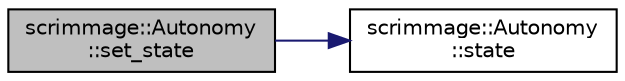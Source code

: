 digraph "scrimmage::Autonomy::set_state"
{
 // LATEX_PDF_SIZE
  edge [fontname="Helvetica",fontsize="10",labelfontname="Helvetica",labelfontsize="10"];
  node [fontname="Helvetica",fontsize="10",shape=record];
  rankdir="LR";
  Node1 [label="scrimmage::Autonomy\l::set_state",height=0.2,width=0.4,color="black", fillcolor="grey75", style="filled", fontcolor="black",tooltip=" "];
  Node1 -> Node2 [color="midnightblue",fontsize="10",style="solid",fontname="Helvetica"];
  Node2 [label="scrimmage::Autonomy\l::state",height=0.2,width=0.4,color="black", fillcolor="white", style="filled",URL="$classscrimmage_1_1Autonomy.html#a3e208e2d4a2eee303007e519c7cc64ca",tooltip=" "];
}
